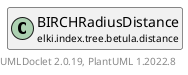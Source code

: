 @startuml
    remove .*\.(Instance|Par|Parameterizer|Factory)$
    set namespaceSeparator none
    hide empty fields
    hide empty methods

    class "<size:14>BIRCHRadiusDistance.Par\n<size:10>elki.index.tree.betula.distance" as elki.index.tree.betula.distance.BIRCHRadiusDistance.Par [[BIRCHRadiusDistance.Par.html]] {
        +make(): BIRCHRadiusDistance
    }

    interface "<size:14>Parameterizer\n<size:10>elki.utilities.optionhandling" as elki.utilities.optionhandling.Parameterizer [[../../../../utilities/optionhandling/Parameterizer.html]] {
        {abstract} +make(): Object
    }
    class "<size:14>BIRCHRadiusDistance\n<size:10>elki.index.tree.betula.distance" as elki.index.tree.betula.distance.BIRCHRadiusDistance [[BIRCHRadiusDistance.html]]

    elki.utilities.optionhandling.Parameterizer <|.. elki.index.tree.betula.distance.BIRCHRadiusDistance.Par
    elki.index.tree.betula.distance.BIRCHRadiusDistance +-- elki.index.tree.betula.distance.BIRCHRadiusDistance.Par

    center footer UMLDoclet 2.0.19, PlantUML 1.2022.8
@enduml
